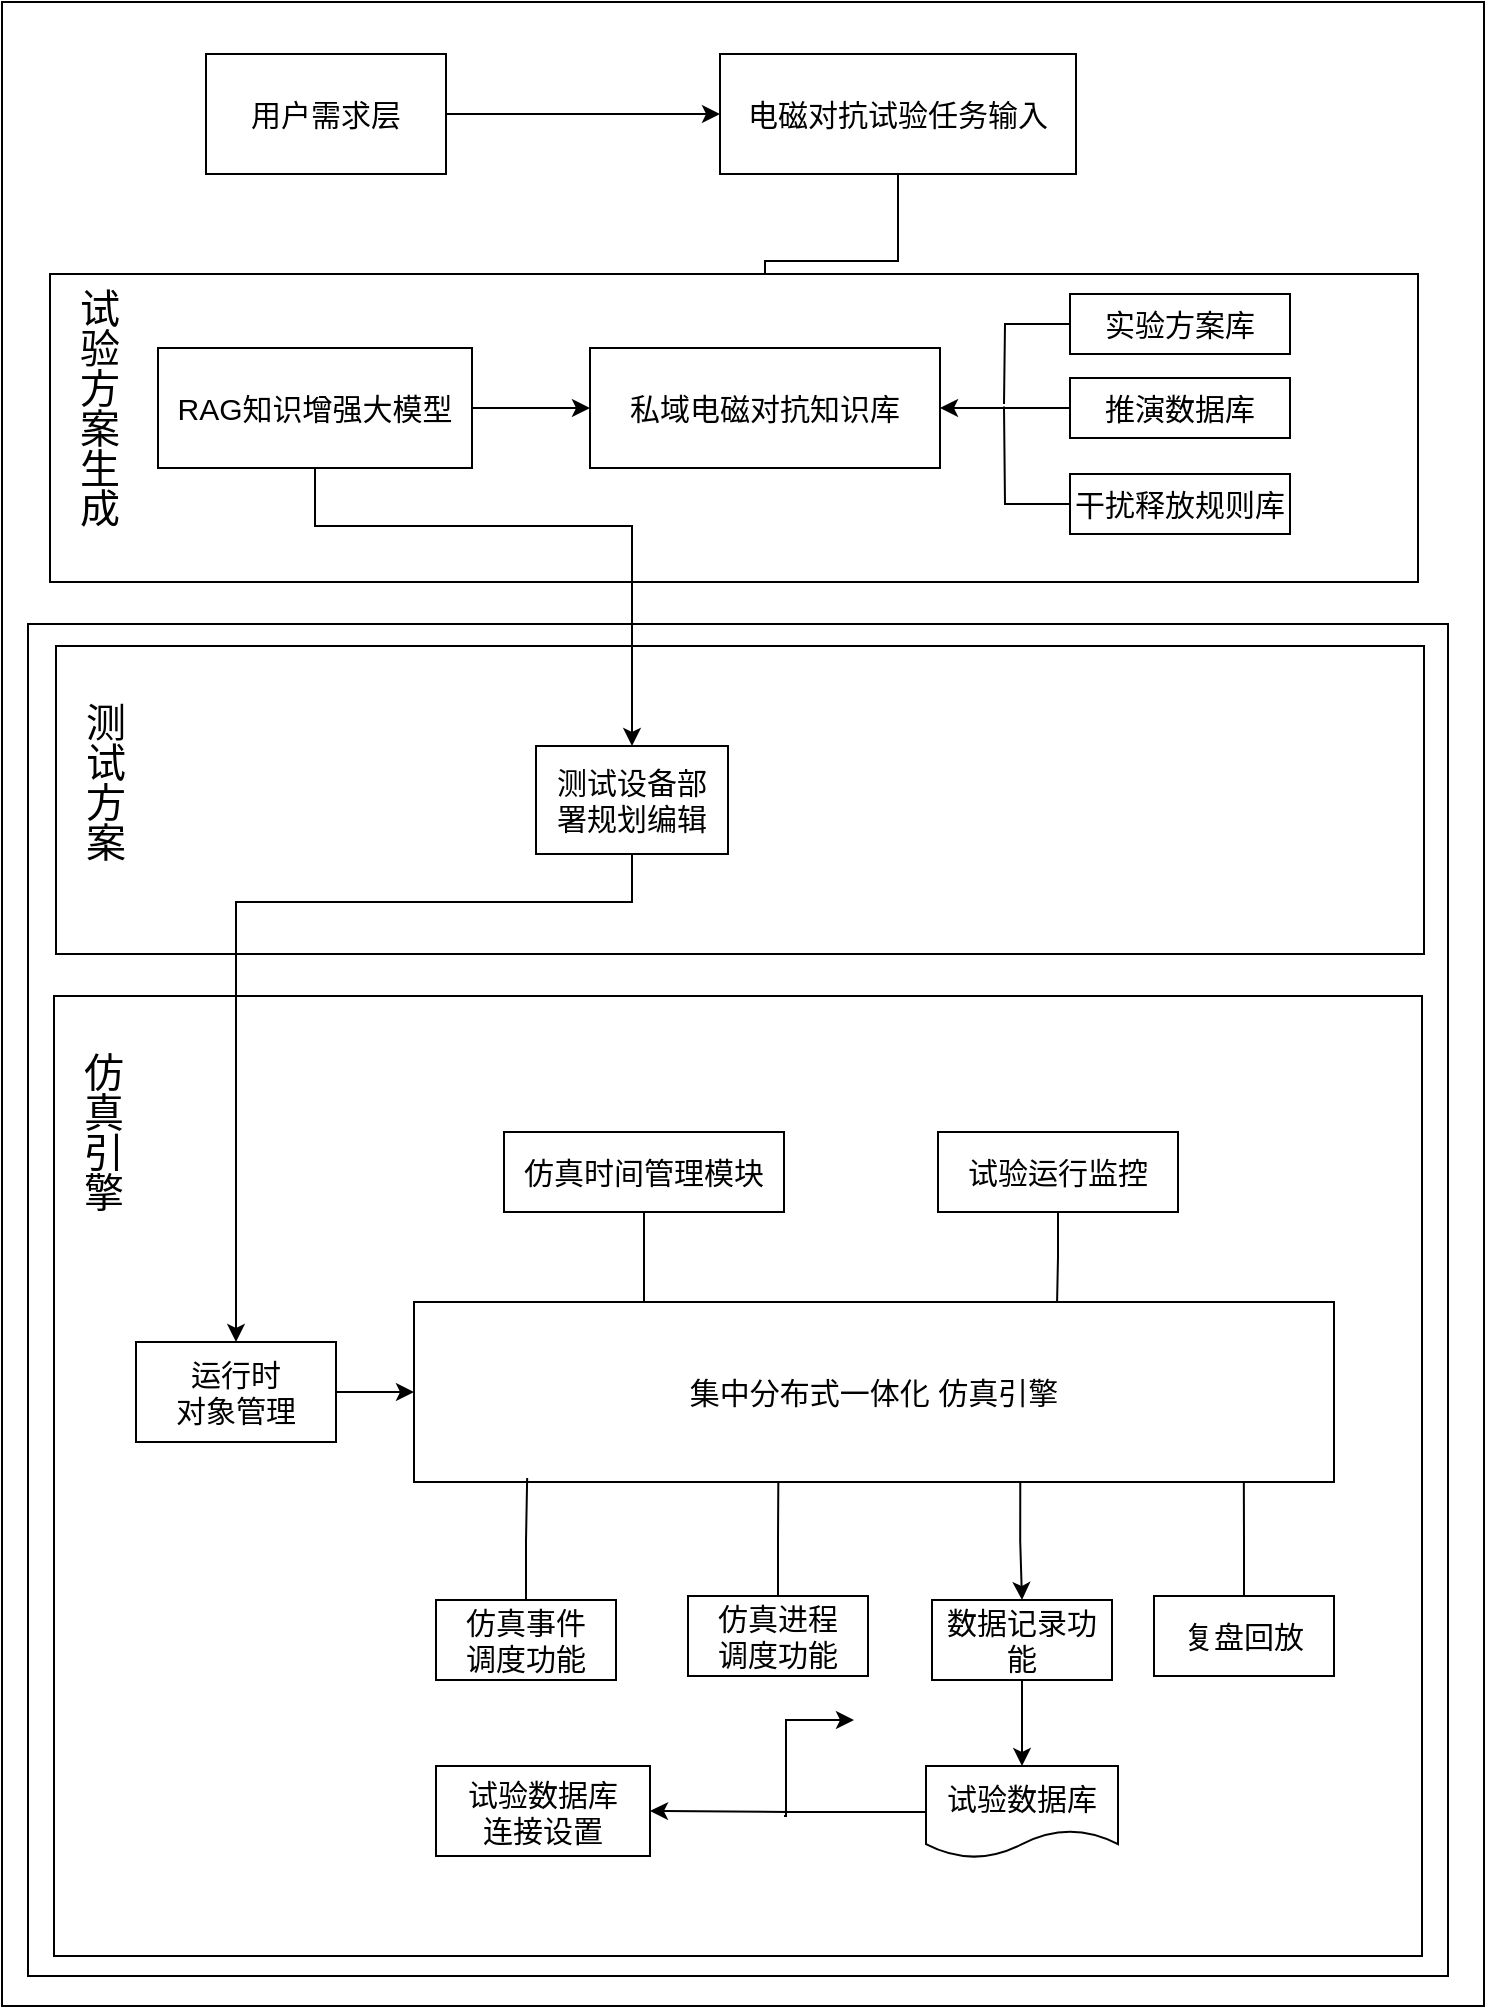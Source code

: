 <mxfile version="28.1.2">
  <diagram name="第 1 页" id="gQgvN98bdwQhZEPGHTey">
    <mxGraphModel dx="1657" dy="5838" grid="1" gridSize="10" guides="1" tooltips="1" connect="1" arrows="1" fold="1" page="1" pageScale="1" pageWidth="5000" pageHeight="5000" math="0" shadow="0">
      <root>
        <mxCell id="0" />
        <mxCell id="1" parent="0" />
        <mxCell id="qwSgZWvZYbIM6wG_yr5n-1" value="" style="group" vertex="1" connectable="0" parent="1">
          <mxGeometry x="104" y="-49" width="744" height="1002" as="geometry" />
        </mxCell>
        <mxCell id="qwSgZWvZYbIM6wG_yr5n-2" value="" style="rounded=0;whiteSpace=wrap;html=1;" vertex="1" parent="qwSgZWvZYbIM6wG_yr5n-1">
          <mxGeometry width="741" height="1002" as="geometry" />
        </mxCell>
        <mxCell id="qwSgZWvZYbIM6wG_yr5n-3" style="edgeStyle=orthogonalEdgeStyle;rounded=0;orthogonalLoop=1;jettySize=auto;html=1;exitX=1;exitY=0.5;exitDx=0;exitDy=0;entryX=0;entryY=0.5;entryDx=0;entryDy=0;" edge="1" parent="qwSgZWvZYbIM6wG_yr5n-1" source="qwSgZWvZYbIM6wG_yr5n-4" target="qwSgZWvZYbIM6wG_yr5n-6">
          <mxGeometry relative="1" as="geometry" />
        </mxCell>
        <mxCell id="qwSgZWvZYbIM6wG_yr5n-4" value="用户需求层" style="rounded=0;whiteSpace=wrap;html=1;fontSize=15;" vertex="1" parent="qwSgZWvZYbIM6wG_yr5n-1">
          <mxGeometry x="102" y="26" width="120" height="60" as="geometry" />
        </mxCell>
        <mxCell id="qwSgZWvZYbIM6wG_yr5n-5" style="edgeStyle=orthogonalEdgeStyle;rounded=0;orthogonalLoop=1;jettySize=auto;html=1;exitX=0.5;exitY=1;exitDx=0;exitDy=0;entryX=0.5;entryY=0;entryDx=0;entryDy=0;" edge="1" parent="qwSgZWvZYbIM6wG_yr5n-1" source="qwSgZWvZYbIM6wG_yr5n-6" target="qwSgZWvZYbIM6wG_yr5n-11">
          <mxGeometry relative="1" as="geometry" />
        </mxCell>
        <mxCell id="qwSgZWvZYbIM6wG_yr5n-6" value="电磁对抗试验任务输入" style="rounded=0;whiteSpace=wrap;html=1;fontSize=15;" vertex="1" parent="qwSgZWvZYbIM6wG_yr5n-1">
          <mxGeometry x="359" y="26" width="178" height="60" as="geometry" />
        </mxCell>
        <mxCell id="qwSgZWvZYbIM6wG_yr5n-7" value="" style="group" vertex="1" connectable="0" parent="qwSgZWvZYbIM6wG_yr5n-1">
          <mxGeometry x="24" y="135" width="684" height="155" as="geometry" />
        </mxCell>
        <mxCell id="qwSgZWvZYbIM6wG_yr5n-8" value="" style="rounded=0;whiteSpace=wrap;html=1;container=0;" vertex="1" parent="qwSgZWvZYbIM6wG_yr5n-7">
          <mxGeometry y="1" width="684" height="154" as="geometry" />
        </mxCell>
        <mxCell id="qwSgZWvZYbIM6wG_yr5n-9" style="edgeStyle=orthogonalEdgeStyle;rounded=0;orthogonalLoop=1;jettySize=auto;html=1;exitX=1;exitY=0.5;exitDx=0;exitDy=0;entryX=0;entryY=0.5;entryDx=0;entryDy=0;" edge="1" parent="qwSgZWvZYbIM6wG_yr5n-7" source="qwSgZWvZYbIM6wG_yr5n-10" target="qwSgZWvZYbIM6wG_yr5n-11">
          <mxGeometry relative="1" as="geometry" />
        </mxCell>
        <mxCell id="qwSgZWvZYbIM6wG_yr5n-10" value="RAG知识增强大模型" style="rounded=0;whiteSpace=wrap;html=1;fontSize=15;container=0;" vertex="1" parent="qwSgZWvZYbIM6wG_yr5n-7">
          <mxGeometry x="54" y="38" width="157" height="60" as="geometry" />
        </mxCell>
        <mxCell id="qwSgZWvZYbIM6wG_yr5n-11" value="私域电磁对抗知识库" style="rounded=0;whiteSpace=wrap;html=1;fontSize=15;container=0;" vertex="1" parent="qwSgZWvZYbIM6wG_yr5n-7">
          <mxGeometry x="270" y="38" width="175" height="60" as="geometry" />
        </mxCell>
        <mxCell id="qwSgZWvZYbIM6wG_yr5n-12" style="edgeStyle=orthogonalEdgeStyle;rounded=0;orthogonalLoop=1;jettySize=auto;html=1;exitX=0;exitY=0.5;exitDx=0;exitDy=0;endArrow=none;startFill=0;" edge="1" parent="qwSgZWvZYbIM6wG_yr5n-7" source="qwSgZWvZYbIM6wG_yr5n-13">
          <mxGeometry relative="1" as="geometry">
            <mxPoint x="477" y="66" as="targetPoint" />
          </mxGeometry>
        </mxCell>
        <mxCell id="qwSgZWvZYbIM6wG_yr5n-13" value="实验方案库" style="rounded=0;whiteSpace=wrap;html=1;fontSize=15;container=0;" vertex="1" parent="qwSgZWvZYbIM6wG_yr5n-7">
          <mxGeometry x="510" y="11" width="110" height="30" as="geometry" />
        </mxCell>
        <mxCell id="qwSgZWvZYbIM6wG_yr5n-14" style="edgeStyle=orthogonalEdgeStyle;rounded=0;orthogonalLoop=1;jettySize=auto;html=1;exitX=0;exitY=0.5;exitDx=0;exitDy=0;entryX=1;entryY=0.5;entryDx=0;entryDy=0;" edge="1" parent="qwSgZWvZYbIM6wG_yr5n-7" source="qwSgZWvZYbIM6wG_yr5n-15" target="qwSgZWvZYbIM6wG_yr5n-11">
          <mxGeometry relative="1" as="geometry" />
        </mxCell>
        <mxCell id="qwSgZWvZYbIM6wG_yr5n-15" value="推演数据库" style="rounded=0;whiteSpace=wrap;html=1;fontSize=15;container=0;" vertex="1" parent="qwSgZWvZYbIM6wG_yr5n-7">
          <mxGeometry x="510" y="53" width="110" height="30" as="geometry" />
        </mxCell>
        <mxCell id="qwSgZWvZYbIM6wG_yr5n-16" style="edgeStyle=orthogonalEdgeStyle;rounded=0;orthogonalLoop=1;jettySize=auto;html=1;exitX=0;exitY=0.5;exitDx=0;exitDy=0;endArrow=none;startFill=0;" edge="1" parent="qwSgZWvZYbIM6wG_yr5n-7" source="qwSgZWvZYbIM6wG_yr5n-17">
          <mxGeometry relative="1" as="geometry">
            <mxPoint x="477" y="67.2" as="targetPoint" />
          </mxGeometry>
        </mxCell>
        <mxCell id="qwSgZWvZYbIM6wG_yr5n-17" value="干扰释放规则库" style="rounded=0;whiteSpace=wrap;html=1;fontSize=15;container=0;" vertex="1" parent="qwSgZWvZYbIM6wG_yr5n-7">
          <mxGeometry x="510" y="101" width="110" height="30" as="geometry" />
        </mxCell>
        <mxCell id="qwSgZWvZYbIM6wG_yr5n-18" value="试验方案生成" style="text;html=1;align=center;verticalAlign=middle;whiteSpace=wrap;rounded=0;textDirection=vertical-lr;fontSize=20;container=0;spacingTop=0;" vertex="1" parent="qwSgZWvZYbIM6wG_yr5n-7">
          <mxGeometry width="46" height="136" as="geometry" />
        </mxCell>
        <mxCell id="qwSgZWvZYbIM6wG_yr5n-19" value="" style="group" vertex="1" connectable="0" parent="qwSgZWvZYbIM6wG_yr5n-1">
          <mxGeometry x="26" y="322" width="718" height="665" as="geometry" />
        </mxCell>
        <mxCell id="qwSgZWvZYbIM6wG_yr5n-20" value="" style="group" vertex="1" connectable="0" parent="qwSgZWvZYbIM6wG_yr5n-19">
          <mxGeometry x="1" width="717" height="665" as="geometry" />
        </mxCell>
        <mxCell id="qwSgZWvZYbIM6wG_yr5n-21" value="" style="rounded=0;whiteSpace=wrap;html=1;" vertex="1" parent="qwSgZWvZYbIM6wG_yr5n-20">
          <mxGeometry x="-14" y="-11" width="710" height="676" as="geometry" />
        </mxCell>
        <mxCell id="qwSgZWvZYbIM6wG_yr5n-22" value="" style="rounded=0;whiteSpace=wrap;html=1;container=0;" vertex="1" parent="qwSgZWvZYbIM6wG_yr5n-20">
          <mxGeometry width="684" height="154" as="geometry" />
        </mxCell>
        <mxCell id="qwSgZWvZYbIM6wG_yr5n-23" value="测试设备部&lt;div&gt;署规划编辑&lt;/div&gt;" style="rounded=0;whiteSpace=wrap;html=1;fontSize=15;" vertex="1" parent="qwSgZWvZYbIM6wG_yr5n-20">
          <mxGeometry x="240" y="50" width="96" height="54" as="geometry" />
        </mxCell>
        <mxCell id="qwSgZWvZYbIM6wG_yr5n-24" value="测试方案" style="text;html=1;align=center;verticalAlign=middle;whiteSpace=wrap;rounded=0;textDirection=vertical-lr;fontSize=20;container=0;spacingTop=0;" vertex="1" parent="qwSgZWvZYbIM6wG_yr5n-20">
          <mxGeometry width="46" height="136" as="geometry" />
        </mxCell>
        <mxCell id="qwSgZWvZYbIM6wG_yr5n-25" value="" style="group" vertex="1" connectable="0" parent="qwSgZWvZYbIM6wG_yr5n-19">
          <mxGeometry y="175" width="684" height="480" as="geometry" />
        </mxCell>
        <mxCell id="qwSgZWvZYbIM6wG_yr5n-26" value="" style="rounded=0;whiteSpace=wrap;html=1;container=0;" vertex="1" parent="qwSgZWvZYbIM6wG_yr5n-25">
          <mxGeometry width="684" height="480" as="geometry" />
        </mxCell>
        <mxCell id="qwSgZWvZYbIM6wG_yr5n-27" style="edgeStyle=orthogonalEdgeStyle;rounded=0;orthogonalLoop=1;jettySize=auto;html=1;exitX=1;exitY=0.5;exitDx=0;exitDy=0;entryX=0;entryY=0.5;entryDx=0;entryDy=0;" edge="1" parent="qwSgZWvZYbIM6wG_yr5n-25" source="qwSgZWvZYbIM6wG_yr5n-28" target="qwSgZWvZYbIM6wG_yr5n-29">
          <mxGeometry relative="1" as="geometry" />
        </mxCell>
        <mxCell id="qwSgZWvZYbIM6wG_yr5n-28" value="运行时&lt;div&gt;对象管理&lt;/div&gt;" style="rounded=0;whiteSpace=wrap;html=1;fontSize=15;" vertex="1" parent="qwSgZWvZYbIM6wG_yr5n-25">
          <mxGeometry x="41" y="173" width="100" height="50" as="geometry" />
        </mxCell>
        <mxCell id="qwSgZWvZYbIM6wG_yr5n-29" value="集中分布式一体化 仿真引擎" style="rounded=0;whiteSpace=wrap;html=1;fontSize=15;" vertex="1" parent="qwSgZWvZYbIM6wG_yr5n-25">
          <mxGeometry x="180" y="153" width="460" height="90" as="geometry" />
        </mxCell>
        <mxCell id="qwSgZWvZYbIM6wG_yr5n-30" style="edgeStyle=orthogonalEdgeStyle;rounded=0;orthogonalLoop=1;jettySize=auto;html=1;exitX=0.5;exitY=1;exitDx=0;exitDy=0;entryX=0.25;entryY=0;entryDx=0;entryDy=0;endArrow=none;startFill=0;" edge="1" parent="qwSgZWvZYbIM6wG_yr5n-25" source="qwSgZWvZYbIM6wG_yr5n-31" target="qwSgZWvZYbIM6wG_yr5n-29">
          <mxGeometry relative="1" as="geometry" />
        </mxCell>
        <mxCell id="qwSgZWvZYbIM6wG_yr5n-31" value="仿真时间管理模块" style="rounded=0;whiteSpace=wrap;html=1;fontSize=15;" vertex="1" parent="qwSgZWvZYbIM6wG_yr5n-25">
          <mxGeometry x="225" y="68" width="140" height="40" as="geometry" />
        </mxCell>
        <mxCell id="qwSgZWvZYbIM6wG_yr5n-32" value="试验运行监控" style="rounded=0;whiteSpace=wrap;html=1;fontSize=15;" vertex="1" parent="qwSgZWvZYbIM6wG_yr5n-25">
          <mxGeometry x="442" y="68" width="120" height="40" as="geometry" />
        </mxCell>
        <mxCell id="qwSgZWvZYbIM6wG_yr5n-33" value="仿真事件&lt;div&gt;调度功能&lt;/div&gt;" style="rounded=0;whiteSpace=wrap;html=1;fontSize=15;" vertex="1" parent="qwSgZWvZYbIM6wG_yr5n-25">
          <mxGeometry x="191" y="302" width="90" height="40" as="geometry" />
        </mxCell>
        <mxCell id="qwSgZWvZYbIM6wG_yr5n-34" value="仿真进程&lt;div&gt;调度功能&lt;/div&gt;" style="rounded=0;whiteSpace=wrap;html=1;fontSize=15;" vertex="1" parent="qwSgZWvZYbIM6wG_yr5n-25">
          <mxGeometry x="317" y="300" width="90" height="40" as="geometry" />
        </mxCell>
        <mxCell id="qwSgZWvZYbIM6wG_yr5n-35" style="edgeStyle=orthogonalEdgeStyle;rounded=0;orthogonalLoop=1;jettySize=auto;html=1;exitX=0.5;exitY=1;exitDx=0;exitDy=0;entryX=0.5;entryY=0;entryDx=0;entryDy=0;" edge="1" parent="qwSgZWvZYbIM6wG_yr5n-25" source="qwSgZWvZYbIM6wG_yr5n-36" target="qwSgZWvZYbIM6wG_yr5n-40">
          <mxGeometry relative="1" as="geometry" />
        </mxCell>
        <mxCell id="qwSgZWvZYbIM6wG_yr5n-36" value="数据记录功能" style="rounded=0;whiteSpace=wrap;html=1;fontSize=15;" vertex="1" parent="qwSgZWvZYbIM6wG_yr5n-25">
          <mxGeometry x="439" y="302" width="90" height="40" as="geometry" />
        </mxCell>
        <mxCell id="qwSgZWvZYbIM6wG_yr5n-37" value="复盘回放" style="rounded=0;whiteSpace=wrap;html=1;fontSize=15;" vertex="1" parent="qwSgZWvZYbIM6wG_yr5n-25">
          <mxGeometry x="550" y="300" width="90" height="40" as="geometry" />
        </mxCell>
        <mxCell id="qwSgZWvZYbIM6wG_yr5n-38" value="试验数据库&lt;div&gt;连接设置&lt;/div&gt;" style="rounded=0;whiteSpace=wrap;html=1;fontSize=15;" vertex="1" parent="qwSgZWvZYbIM6wG_yr5n-25">
          <mxGeometry x="191" y="385" width="107" height="45" as="geometry" />
        </mxCell>
        <mxCell id="qwSgZWvZYbIM6wG_yr5n-39" style="edgeStyle=orthogonalEdgeStyle;rounded=0;orthogonalLoop=1;jettySize=auto;html=1;exitX=0;exitY=0.5;exitDx=0;exitDy=0;entryX=1;entryY=0.5;entryDx=0;entryDy=0;" edge="1" parent="qwSgZWvZYbIM6wG_yr5n-25" source="qwSgZWvZYbIM6wG_yr5n-40" target="qwSgZWvZYbIM6wG_yr5n-38">
          <mxGeometry relative="1" as="geometry" />
        </mxCell>
        <mxCell id="qwSgZWvZYbIM6wG_yr5n-40" value="试验数据库" style="shape=document;whiteSpace=wrap;html=1;boundedLbl=1;fontSize=15;" vertex="1" parent="qwSgZWvZYbIM6wG_yr5n-25">
          <mxGeometry x="436" y="385" width="96" height="46" as="geometry" />
        </mxCell>
        <mxCell id="qwSgZWvZYbIM6wG_yr5n-41" style="edgeStyle=orthogonalEdgeStyle;rounded=0;orthogonalLoop=1;jettySize=auto;html=1;exitX=0.5;exitY=1;exitDx=0;exitDy=0;entryX=0.699;entryY=0;entryDx=0;entryDy=0;entryPerimeter=0;endArrow=none;startFill=0;" edge="1" parent="qwSgZWvZYbIM6wG_yr5n-25" source="qwSgZWvZYbIM6wG_yr5n-32" target="qwSgZWvZYbIM6wG_yr5n-29">
          <mxGeometry relative="1" as="geometry" />
        </mxCell>
        <mxCell id="qwSgZWvZYbIM6wG_yr5n-42" style="edgeStyle=orthogonalEdgeStyle;rounded=0;orthogonalLoop=1;jettySize=auto;html=1;exitX=0.5;exitY=0;exitDx=0;exitDy=0;entryX=0.123;entryY=0.978;entryDx=0;entryDy=0;entryPerimeter=0;endArrow=none;startFill=0;" edge="1" parent="qwSgZWvZYbIM6wG_yr5n-25" source="qwSgZWvZYbIM6wG_yr5n-33" target="qwSgZWvZYbIM6wG_yr5n-29">
          <mxGeometry relative="1" as="geometry" />
        </mxCell>
        <mxCell id="qwSgZWvZYbIM6wG_yr5n-43" style="edgeStyle=orthogonalEdgeStyle;rounded=0;orthogonalLoop=1;jettySize=auto;html=1;exitX=0.5;exitY=0;exitDx=0;exitDy=0;entryX=0.396;entryY=1.004;entryDx=0;entryDy=0;entryPerimeter=0;endArrow=none;startFill=0;" edge="1" parent="qwSgZWvZYbIM6wG_yr5n-25" source="qwSgZWvZYbIM6wG_yr5n-34" target="qwSgZWvZYbIM6wG_yr5n-29">
          <mxGeometry relative="1" as="geometry" />
        </mxCell>
        <mxCell id="qwSgZWvZYbIM6wG_yr5n-44" style="edgeStyle=orthogonalEdgeStyle;rounded=0;orthogonalLoop=1;jettySize=auto;html=1;exitX=0.5;exitY=0;exitDx=0;exitDy=0;entryX=0.902;entryY=1.004;entryDx=0;entryDy=0;entryPerimeter=0;endArrow=none;startFill=0;" edge="1" parent="qwSgZWvZYbIM6wG_yr5n-25" source="qwSgZWvZYbIM6wG_yr5n-37" target="qwSgZWvZYbIM6wG_yr5n-29">
          <mxGeometry relative="1" as="geometry" />
        </mxCell>
        <mxCell id="qwSgZWvZYbIM6wG_yr5n-45" style="edgeStyle=orthogonalEdgeStyle;rounded=0;orthogonalLoop=1;jettySize=auto;html=1;entryX=0.5;entryY=0;entryDx=0;entryDy=0;exitX=0.659;exitY=0.996;exitDx=0;exitDy=0;exitPerimeter=0;" edge="1" parent="qwSgZWvZYbIM6wG_yr5n-25" source="qwSgZWvZYbIM6wG_yr5n-29" target="qwSgZWvZYbIM6wG_yr5n-36">
          <mxGeometry relative="1" as="geometry">
            <mxPoint x="347" y="421" as="sourcePoint" />
            <mxPoint x="482" y="243" as="targetPoint" />
          </mxGeometry>
        </mxCell>
        <mxCell id="qwSgZWvZYbIM6wG_yr5n-46" style="edgeStyle=orthogonalEdgeStyle;rounded=0;orthogonalLoop=1;jettySize=auto;html=1;" edge="1" parent="qwSgZWvZYbIM6wG_yr5n-25">
          <mxGeometry relative="1" as="geometry">
            <mxPoint x="365" y="410" as="sourcePoint" />
            <mxPoint x="400" y="362" as="targetPoint" />
            <Array as="points">
              <mxPoint x="366" y="410" />
              <mxPoint x="366" y="362" />
              <mxPoint x="390" y="362" />
            </Array>
          </mxGeometry>
        </mxCell>
        <mxCell id="qwSgZWvZYbIM6wG_yr5n-47" value="仿真引擎" style="text;html=1;align=center;verticalAlign=middle;whiteSpace=wrap;rounded=0;textDirection=vertical-lr;fontSize=20;container=0;spacingTop=0;" vertex="1" parent="qwSgZWvZYbIM6wG_yr5n-25">
          <mxGeometry width="46" height="136" as="geometry" />
        </mxCell>
        <mxCell id="qwSgZWvZYbIM6wG_yr5n-48" style="edgeStyle=orthogonalEdgeStyle;rounded=0;orthogonalLoop=1;jettySize=auto;html=1;exitX=0.5;exitY=1;exitDx=0;exitDy=0;entryX=0.5;entryY=0;entryDx=0;entryDy=0;" edge="1" parent="qwSgZWvZYbIM6wG_yr5n-19" source="qwSgZWvZYbIM6wG_yr5n-23" target="qwSgZWvZYbIM6wG_yr5n-28">
          <mxGeometry relative="1" as="geometry">
            <Array as="points">
              <mxPoint x="289" y="128" />
              <mxPoint x="91" y="128" />
            </Array>
          </mxGeometry>
        </mxCell>
        <mxCell id="qwSgZWvZYbIM6wG_yr5n-49" style="edgeStyle=orthogonalEdgeStyle;rounded=0;orthogonalLoop=1;jettySize=auto;html=1;exitX=0.5;exitY=1;exitDx=0;exitDy=0;entryX=0.5;entryY=0;entryDx=0;entryDy=0;" edge="1" parent="qwSgZWvZYbIM6wG_yr5n-1" source="qwSgZWvZYbIM6wG_yr5n-10" target="qwSgZWvZYbIM6wG_yr5n-23">
          <mxGeometry relative="1" as="geometry">
            <Array as="points">
              <mxPoint x="156" y="262" />
              <mxPoint x="315" y="262" />
            </Array>
          </mxGeometry>
        </mxCell>
      </root>
    </mxGraphModel>
  </diagram>
</mxfile>
